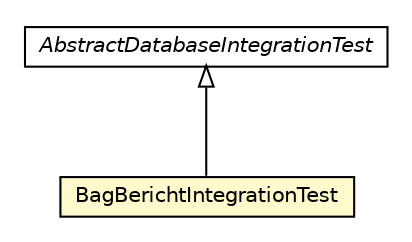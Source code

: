 #!/usr/local/bin/dot
#
# Class diagram 
# Generated by UMLGraph version R5_6-24-gf6e263 (http://www.umlgraph.org/)
#

digraph G {
	edge [fontname="Helvetica",fontsize=10,labelfontname="Helvetica",labelfontsize=10];
	node [fontname="Helvetica",fontsize=10,shape=plaintext];
	nodesep=0.25;
	ranksep=0.5;
	// nl.b3p.AbstractDatabaseIntegrationTest
	c275 [label=<<table title="nl.b3p.AbstractDatabaseIntegrationTest" border="0" cellborder="1" cellspacing="0" cellpadding="2" port="p" href="../../../AbstractDatabaseIntegrationTest.html">
		<tr><td><table border="0" cellspacing="0" cellpadding="1">
<tr><td align="center" balign="center"><font face="Helvetica-Oblique"> AbstractDatabaseIntegrationTest </font></td></tr>
		</table></td></tr>
		</table>>, URL="../../../AbstractDatabaseIntegrationTest.html", fontname="Helvetica", fontcolor="black", fontsize=10.0];
	// nl.b3p.brmo.loader.entity.BagBerichtIntegrationTest
	c285 [label=<<table title="nl.b3p.brmo.loader.entity.BagBerichtIntegrationTest" border="0" cellborder="1" cellspacing="0" cellpadding="2" port="p" bgcolor="lemonChiffon" href="./BagBerichtIntegrationTest.html">
		<tr><td><table border="0" cellspacing="0" cellpadding="1">
<tr><td align="center" balign="center"> BagBerichtIntegrationTest </td></tr>
		</table></td></tr>
		</table>>, URL="./BagBerichtIntegrationTest.html", fontname="Helvetica", fontcolor="black", fontsize=10.0];
	//nl.b3p.brmo.loader.entity.BagBerichtIntegrationTest extends nl.b3p.AbstractDatabaseIntegrationTest
	c275:p -> c285:p [dir=back,arrowtail=empty];
}

